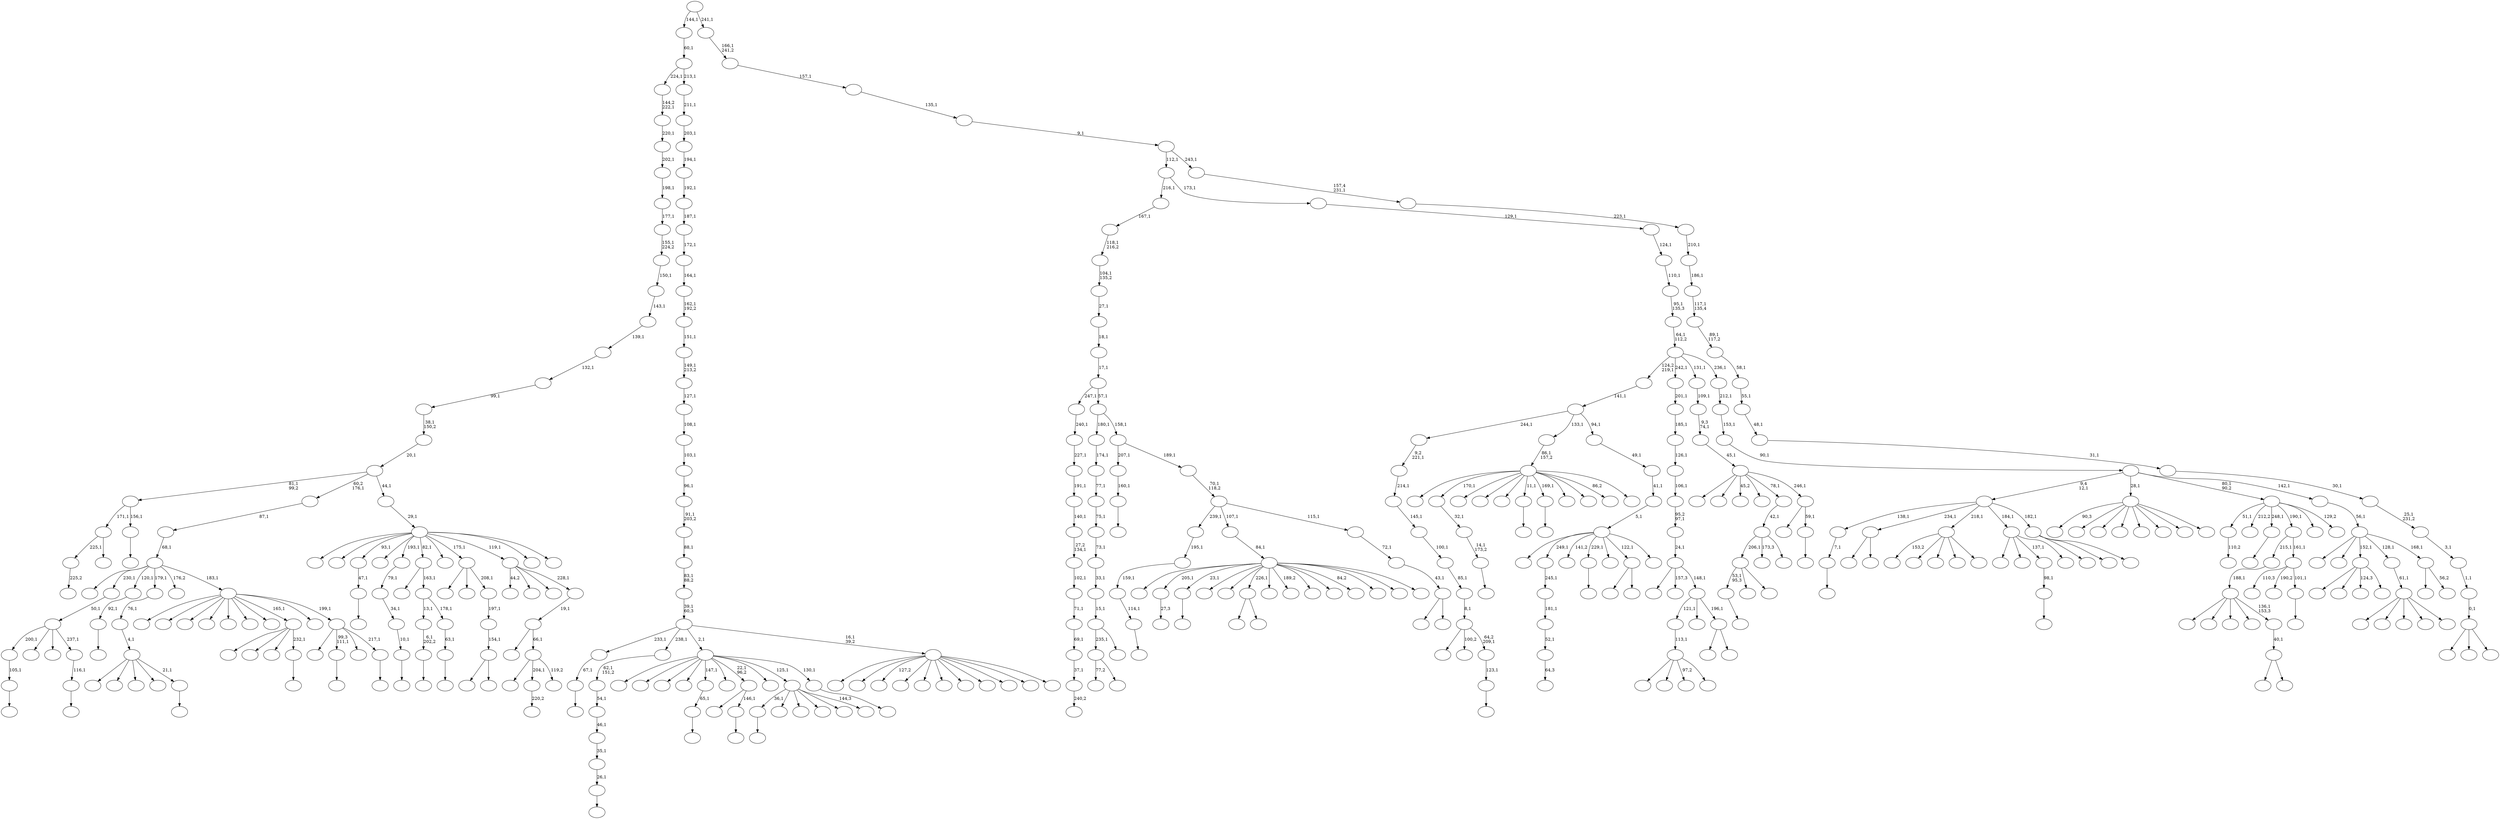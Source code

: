 digraph T {
	450 [label=""]
	449 [label=""]
	448 [label=""]
	447 [label=""]
	446 [label=""]
	445 [label=""]
	444 [label=""]
	443 [label=""]
	442 [label=""]
	441 [label=""]
	440 [label=""]
	439 [label=""]
	438 [label=""]
	437 [label=""]
	436 [label=""]
	435 [label=""]
	434 [label=""]
	433 [label=""]
	432 [label=""]
	431 [label=""]
	430 [label=""]
	429 [label=""]
	428 [label=""]
	427 [label=""]
	426 [label=""]
	425 [label=""]
	424 [label=""]
	423 [label=""]
	422 [label=""]
	421 [label=""]
	420 [label=""]
	419 [label=""]
	418 [label=""]
	417 [label=""]
	416 [label=""]
	415 [label=""]
	414 [label=""]
	413 [label=""]
	412 [label=""]
	411 [label=""]
	410 [label=""]
	409 [label=""]
	408 [label=""]
	407 [label=""]
	406 [label=""]
	405 [label=""]
	404 [label=""]
	403 [label=""]
	402 [label=""]
	401 [label=""]
	400 [label=""]
	399 [label=""]
	398 [label=""]
	397 [label=""]
	396 [label=""]
	395 [label=""]
	394 [label=""]
	393 [label=""]
	392 [label=""]
	391 [label=""]
	390 [label=""]
	389 [label=""]
	388 [label=""]
	387 [label=""]
	386 [label=""]
	385 [label=""]
	384 [label=""]
	383 [label=""]
	382 [label=""]
	381 [label=""]
	380 [label=""]
	379 [label=""]
	378 [label=""]
	377 [label=""]
	376 [label=""]
	375 [label=""]
	374 [label=""]
	373 [label=""]
	372 [label=""]
	371 [label=""]
	370 [label=""]
	369 [label=""]
	368 [label=""]
	367 [label=""]
	366 [label=""]
	365 [label=""]
	364 [label=""]
	363 [label=""]
	362 [label=""]
	361 [label=""]
	360 [label=""]
	359 [label=""]
	358 [label=""]
	357 [label=""]
	356 [label=""]
	355 [label=""]
	354 [label=""]
	353 [label=""]
	352 [label=""]
	351 [label=""]
	350 [label=""]
	349 [label=""]
	348 [label=""]
	347 [label=""]
	346 [label=""]
	345 [label=""]
	344 [label=""]
	343 [label=""]
	342 [label=""]
	341 [label=""]
	340 [label=""]
	339 [label=""]
	338 [label=""]
	337 [label=""]
	336 [label=""]
	335 [label=""]
	334 [label=""]
	333 [label=""]
	332 [label=""]
	331 [label=""]
	330 [label=""]
	329 [label=""]
	328 [label=""]
	327 [label=""]
	326 [label=""]
	325 [label=""]
	324 [label=""]
	323 [label=""]
	322 [label=""]
	321 [label=""]
	320 [label=""]
	319 [label=""]
	318 [label=""]
	317 [label=""]
	316 [label=""]
	315 [label=""]
	314 [label=""]
	313 [label=""]
	312 [label=""]
	311 [label=""]
	310 [label=""]
	309 [label=""]
	308 [label=""]
	307 [label=""]
	306 [label=""]
	305 [label=""]
	304 [label=""]
	303 [label=""]
	302 [label=""]
	301 [label=""]
	300 [label=""]
	299 [label=""]
	298 [label=""]
	297 [label=""]
	296 [label=""]
	295 [label=""]
	294 [label=""]
	293 [label=""]
	292 [label=""]
	291 [label=""]
	290 [label=""]
	289 [label=""]
	288 [label=""]
	287 [label=""]
	286 [label=""]
	285 [label=""]
	284 [label=""]
	283 [label=""]
	282 [label=""]
	281 [label=""]
	280 [label=""]
	279 [label=""]
	278 [label=""]
	277 [label=""]
	276 [label=""]
	275 [label=""]
	274 [label=""]
	273 [label=""]
	272 [label=""]
	271 [label=""]
	270 [label=""]
	269 [label=""]
	268 [label=""]
	267 [label=""]
	266 [label=""]
	265 [label=""]
	264 [label=""]
	263 [label=""]
	262 [label=""]
	261 [label=""]
	260 [label=""]
	259 [label=""]
	258 [label=""]
	257 [label=""]
	256 [label=""]
	255 [label=""]
	254 [label=""]
	253 [label=""]
	252 [label=""]
	251 [label=""]
	250 [label=""]
	249 [label=""]
	248 [label=""]
	247 [label=""]
	246 [label=""]
	245 [label=""]
	244 [label=""]
	243 [label=""]
	242 [label=""]
	241 [label=""]
	240 [label=""]
	239 [label=""]
	238 [label=""]
	237 [label=""]
	236 [label=""]
	235 [label=""]
	234 [label=""]
	233 [label=""]
	232 [label=""]
	231 [label=""]
	230 [label=""]
	229 [label=""]
	228 [label=""]
	227 [label=""]
	226 [label=""]
	225 [label=""]
	224 [label=""]
	223 [label=""]
	222 [label=""]
	221 [label=""]
	220 [label=""]
	219 [label=""]
	218 [label=""]
	217 [label=""]
	216 [label=""]
	215 [label=""]
	214 [label=""]
	213 [label=""]
	212 [label=""]
	211 [label=""]
	210 [label=""]
	209 [label=""]
	208 [label=""]
	207 [label=""]
	206 [label=""]
	205 [label=""]
	204 [label=""]
	203 [label=""]
	202 [label=""]
	201 [label=""]
	200 [label=""]
	199 [label=""]
	198 [label=""]
	197 [label=""]
	196 [label=""]
	195 [label=""]
	194 [label=""]
	193 [label=""]
	192 [label=""]
	191 [label=""]
	190 [label=""]
	189 [label=""]
	188 [label=""]
	187 [label=""]
	186 [label=""]
	185 [label=""]
	184 [label=""]
	183 [label=""]
	182 [label=""]
	181 [label=""]
	180 [label=""]
	179 [label=""]
	178 [label=""]
	177 [label=""]
	176 [label=""]
	175 [label=""]
	174 [label=""]
	173 [label=""]
	172 [label=""]
	171 [label=""]
	170 [label=""]
	169 [label=""]
	168 [label=""]
	167 [label=""]
	166 [label=""]
	165 [label=""]
	164 [label=""]
	163 [label=""]
	162 [label=""]
	161 [label=""]
	160 [label=""]
	159 [label=""]
	158 [label=""]
	157 [label=""]
	156 [label=""]
	155 [label=""]
	154 [label=""]
	153 [label=""]
	152 [label=""]
	151 [label=""]
	150 [label=""]
	149 [label=""]
	148 [label=""]
	147 [label=""]
	146 [label=""]
	145 [label=""]
	144 [label=""]
	143 [label=""]
	142 [label=""]
	141 [label=""]
	140 [label=""]
	139 [label=""]
	138 [label=""]
	137 [label=""]
	136 [label=""]
	135 [label=""]
	134 [label=""]
	133 [label=""]
	132 [label=""]
	131 [label=""]
	130 [label=""]
	129 [label=""]
	128 [label=""]
	127 [label=""]
	126 [label=""]
	125 [label=""]
	124 [label=""]
	123 [label=""]
	122 [label=""]
	121 [label=""]
	120 [label=""]
	119 [label=""]
	118 [label=""]
	117 [label=""]
	116 [label=""]
	115 [label=""]
	114 [label=""]
	113 [label=""]
	112 [label=""]
	111 [label=""]
	110 [label=""]
	109 [label=""]
	108 [label=""]
	107 [label=""]
	106 [label=""]
	105 [label=""]
	104 [label=""]
	103 [label=""]
	102 [label=""]
	101 [label=""]
	100 [label=""]
	99 [label=""]
	98 [label=""]
	97 [label=""]
	96 [label=""]
	95 [label=""]
	94 [label=""]
	93 [label=""]
	92 [label=""]
	91 [label=""]
	90 [label=""]
	89 [label=""]
	88 [label=""]
	87 [label=""]
	86 [label=""]
	85 [label=""]
	84 [label=""]
	83 [label=""]
	82 [label=""]
	81 [label=""]
	80 [label=""]
	79 [label=""]
	78 [label=""]
	77 [label=""]
	76 [label=""]
	75 [label=""]
	74 [label=""]
	73 [label=""]
	72 [label=""]
	71 [label=""]
	70 [label=""]
	69 [label=""]
	68 [label=""]
	67 [label=""]
	66 [label=""]
	65 [label=""]
	64 [label=""]
	63 [label=""]
	62 [label=""]
	61 [label=""]
	60 [label=""]
	59 [label=""]
	58 [label=""]
	57 [label=""]
	56 [label=""]
	55 [label=""]
	54 [label=""]
	53 [label=""]
	52 [label=""]
	51 [label=""]
	50 [label=""]
	49 [label=""]
	48 [label=""]
	47 [label=""]
	46 [label=""]
	45 [label=""]
	44 [label=""]
	43 [label=""]
	42 [label=""]
	41 [label=""]
	40 [label=""]
	39 [label=""]
	38 [label=""]
	37 [label=""]
	36 [label=""]
	35 [label=""]
	34 [label=""]
	33 [label=""]
	32 [label=""]
	31 [label=""]
	30 [label=""]
	29 [label=""]
	28 [label=""]
	27 [label=""]
	26 [label=""]
	25 [label=""]
	24 [label=""]
	23 [label=""]
	22 [label=""]
	21 [label=""]
	20 [label=""]
	19 [label=""]
	18 [label=""]
	17 [label=""]
	16 [label=""]
	15 [label=""]
	14 [label=""]
	13 [label=""]
	12 [label=""]
	11 [label=""]
	10 [label=""]
	9 [label=""]
	8 [label=""]
	7 [label=""]
	6 [label=""]
	5 [label=""]
	4 [label=""]
	3 [label=""]
	2 [label=""]
	1 [label=""]
	0 [label=""]
	444 -> 445 [label="225,2"]
	436 -> 437 [label="64,3"]
	435 -> 436 [label="52,1"]
	434 -> 435 [label="181,1"]
	433 -> 434 [label="245,1"]
	431 -> 432 [label=""]
	430 -> 431 [label="105,1"]
	425 -> 426 [label="110,2"]
	419 -> 420 [label=""]
	415 -> 416 [label=""]
	414 -> 415 [label="160,1"]
	412 -> 413 [label="27,3"]
	409 -> 410 [label=""]
	404 -> 405 [label=""]
	400 -> 401 [label=""]
	390 -> 391 [label=""]
	389 -> 390 [label="14,1\n173,2"]
	388 -> 389 [label="32,1"]
	375 -> 376 [label=""]
	374 -> 375 [label="6,1\n202,2"]
	367 -> 368 [label=""]
	366 -> 367 [label="47,1"]
	362 -> 363 [label=""]
	361 -> 362 [label="7,1"]
	357 -> 358 [label="240,2"]
	356 -> 357 [label="37,1"]
	355 -> 356 [label="69,1"]
	354 -> 355 [label="71,1"]
	353 -> 354 [label="102,1"]
	352 -> 353 [label="27,2\n134,1"]
	351 -> 352 [label="140,1"]
	350 -> 351 [label="191,1"]
	349 -> 350 [label="227,1"]
	348 -> 349 [label="240,1"]
	344 -> 345 [label=""]
	337 -> 338 [label=""]
	336 -> 337 [label="114,1"]
	335 -> 336 [label="159,1"]
	334 -> 335 [label="195,1"]
	331 -> 419 [label="53,1\n95,3"]
	331 -> 384 [label=""]
	331 -> 332 [label=""]
	329 -> 330 [label=""]
	328 -> 329 [label="67,1"]
	325 -> 398 [label=""]
	325 -> 326 [label=""]
	319 -> 448 [label="77,2"]
	319 -> 320 [label=""]
	316 -> 317 [label=""]
	315 -> 316 [label="116,1"]
	314 -> 430 [label="200,1"]
	314 -> 411 [label=""]
	314 -> 365 [label=""]
	314 -> 315 [label="237,1"]
	313 -> 314 [label="50,1"]
	306 -> 307 [label=""]
	305 -> 306 [label="10,1"]
	304 -> 305 [label="34,1"]
	303 -> 304 [label="79,1"]
	300 -> 319 [label="235,1"]
	300 -> 301 [label=""]
	299 -> 300 [label="15,1"]
	298 -> 299 [label="33,1"]
	297 -> 298 [label="73,1"]
	296 -> 297 [label="75,1"]
	295 -> 296 [label="77,1"]
	294 -> 295 [label="174,1"]
	286 -> 287 [label=""]
	285 -> 286 [label="65,1"]
	281 -> 311 [label=""]
	281 -> 282 [label=""]
	273 -> 274 [label=""]
	272 -> 273 [label="63,1"]
	271 -> 374 [label="13,1"]
	271 -> 272 [label="178,1"]
	270 -> 418 [label=""]
	270 -> 271 [label="163,1"]
	267 -> 268 [label=""]
	260 -> 261 [label=""]
	258 -> 259 [label=""]
	255 -> 256 [label=""]
	254 -> 255 [label="123,1"]
	253 -> 310 [label=""]
	253 -> 308 [label="100,2"]
	253 -> 254 [label="64,2\n209,1"]
	252 -> 253 [label="8,1"]
	251 -> 252 [label="85,1"]
	250 -> 251 [label="100,1"]
	249 -> 250 [label="145,1"]
	248 -> 249 [label="214,1"]
	247 -> 248 [label="9,2\n221,1"]
	245 -> 246 [label=""]
	244 -> 293 [label=""]
	244 -> 245 [label="146,1"]
	241 -> 380 [label=""]
	241 -> 321 [label=""]
	241 -> 275 [label="97,2"]
	241 -> 242 [label=""]
	240 -> 241 [label="113,1"]
	235 -> 372 [label=""]
	235 -> 236 [label=""]
	234 -> 235 [label="40,1"]
	233 -> 443 [label=""]
	233 -> 402 [label=""]
	233 -> 394 [label=""]
	233 -> 359 [label=""]
	233 -> 234 [label="136,1\n153,3"]
	232 -> 233 [label="188,1"]
	230 -> 231 [label=""]
	229 -> 230 [label="26,1"]
	228 -> 229 [label="35,1"]
	227 -> 228 [label="46,1"]
	226 -> 227 [label="54,1"]
	225 -> 226 [label="62,1\n151,2"]
	218 -> 444 [label="225,1"]
	218 -> 219 [label=""]
	215 -> 216 [label=""]
	214 -> 407 [label=""]
	214 -> 343 [label=""]
	214 -> 318 [label=""]
	214 -> 215 [label="232,1"]
	211 -> 442 [label=""]
	211 -> 440 [label=""]
	211 -> 276 [label="124,3"]
	211 -> 212 [label=""]
	209 -> 210 [label=""]
	208 -> 209 [label="92,1"]
	204 -> 429 [label=""]
	204 -> 424 [label=""]
	204 -> 378 [label=""]
	204 -> 278 [label=""]
	204 -> 205 [label=""]
	203 -> 204 [label="61,1"]
	200 -> 201 [label=""]
	199 -> 218 [label="171,1"]
	199 -> 200 [label="156,1"]
	195 -> 196 [label=""]
	194 -> 377 [label="110,3"]
	194 -> 339 [label="190,2"]
	194 -> 195 [label="101,1"]
	193 -> 232 [label="215,1"]
	193 -> 194 [label="161,1"]
	191 -> 192 [label=""]
	190 -> 395 [label=""]
	190 -> 373 [label=""]
	190 -> 323 [label=""]
	190 -> 243 [label=""]
	190 -> 191 [label="21,1"]
	189 -> 190 [label="4,1"]
	188 -> 189 [label="76,1"]
	186 -> 187 [label=""]
	185 -> 186 [label="98,1"]
	172 -> 382 [label=""]
	172 -> 173 [label=""]
	168 -> 385 [label="153,2"]
	168 -> 291 [label=""]
	168 -> 224 [label=""]
	168 -> 183 [label=""]
	168 -> 169 [label=""]
	166 -> 449 [label=""]
	166 -> 388 [label="170,1"]
	166 -> 371 [label=""]
	166 -> 322 [label=""]
	166 -> 309 [label=""]
	166 -> 260 [label="11,1"]
	166 -> 258 [label="169,1"]
	166 -> 257 [label=""]
	166 -> 202 [label=""]
	166 -> 198 [label="86,2"]
	166 -> 167 [label=""]
	165 -> 166 [label="86,1\n157,2"]
	163 -> 164 [label="220,2"]
	161 -> 162 [label=""]
	160 -> 423 [label=""]
	160 -> 409 [label="99,3\n111,1"]
	160 -> 364 [label=""]
	160 -> 161 [label="217,1"]
	159 -> 428 [label=""]
	159 -> 393 [label=""]
	159 -> 340 [label=""]
	159 -> 312 [label=""]
	159 -> 288 [label=""]
	159 -> 284 [label=""]
	159 -> 283 [label=""]
	159 -> 214 [label="165,1"]
	159 -> 170 [label=""]
	159 -> 160 [label="199,1"]
	158 -> 447 [label=""]
	158 -> 313 [label="230,1"]
	158 -> 208 [label="120,1"]
	158 -> 188 [label="179,1"]
	158 -> 180 [label="176,2"]
	158 -> 159 [label="183,1"]
	157 -> 158 [label="68,1"]
	156 -> 157 [label="87,1"]
	154 -> 333 [label=""]
	154 -> 222 [label=""]
	154 -> 185 [label="137,1"]
	154 -> 155 [label=""]
	150 -> 441 [label=""]
	150 -> 433 [label="249,1"]
	150 -> 427 [label="141,2"]
	150 -> 344 [label="229,1"]
	150 -> 264 [label=""]
	150 -> 172 [label="122,1"]
	150 -> 151 [label=""]
	149 -> 150 [label="5,1"]
	148 -> 149 [label="41,1"]
	147 -> 148 [label="49,1"]
	146 -> 247 [label="244,1"]
	146 -> 165 [label="133,1"]
	146 -> 147 [label="94,1"]
	145 -> 146 [label="141,1"]
	142 -> 404 [label="36,1"]
	142 -> 381 [label=""]
	142 -> 279 [label=""]
	142 -> 223 [label=""]
	142 -> 184 [label=""]
	142 -> 143 [label="144,3"]
	139 -> 369 [label=""]
	139 -> 178 [label=""]
	139 -> 140 [label=""]
	138 -> 361 [label="138,1"]
	138 -> 281 [label="234,1"]
	138 -> 168 [label="218,1"]
	138 -> 154 [label="184,1"]
	138 -> 139 [label="182,1"]
	136 -> 331 [label="206,1"]
	136 -> 292 [label="173,3"]
	136 -> 137 [label=""]
	135 -> 136 [label="42,1"]
	133 -> 421 [label=""]
	133 -> 412 [label="205,1"]
	133 -> 400 [label="23,1"]
	133 -> 387 [label=""]
	133 -> 360 [label=""]
	133 -> 325 [label="226,1"]
	133 -> 324 [label=""]
	133 -> 302 [label="189,2"]
	133 -> 290 [label=""]
	133 -> 269 [label=""]
	133 -> 221 [label="84,2"]
	133 -> 220 [label=""]
	133 -> 176 [label=""]
	133 -> 134 [label=""]
	132 -> 133 [label="84,1"]
	127 -> 439 [label=""]
	127 -> 128 [label=""]
	126 -> 127 [label="154,1"]
	125 -> 126 [label="197,1"]
	124 -> 379 [label=""]
	124 -> 129 [label=""]
	124 -> 125 [label="208,1"]
	122 -> 392 [label=""]
	122 -> 163 [label="204,1"]
	122 -> 123 [label="119,2"]
	121 -> 141 [label=""]
	121 -> 122 [label="66,1"]
	120 -> 121 [label="19,1"]
	119 -> 446 [label="44,2"]
	119 -> 144 [label=""]
	119 -> 130 [label=""]
	119 -> 120 [label="228,1"]
	117 -> 182 [label=""]
	117 -> 118 [label=""]
	116 -> 240 [label="121,1"]
	116 -> 213 [label=""]
	116 -> 117 [label="196,1"]
	115 -> 327 [label=""]
	115 -> 177 [label="157,3"]
	115 -> 116 [label="148,1"]
	114 -> 115 [label="24,1"]
	113 -> 114 [label="95,2\n97,1"]
	112 -> 113 [label="106,1"]
	111 -> 112 [label="126,1"]
	110 -> 111 [label="185,1"]
	109 -> 110 [label="201,1"]
	107 -> 280 [label="90,3"]
	107 -> 277 [label=""]
	107 -> 238 [label=""]
	107 -> 217 [label=""]
	107 -> 206 [label=""]
	107 -> 197 [label=""]
	107 -> 153 [label=""]
	107 -> 108 [label=""]
	104 -> 450 [label=""]
	104 -> 383 [label=""]
	104 -> 366 [label="93,1"]
	104 -> 346 [label=""]
	104 -> 303 [label="193,1"]
	104 -> 270 [label="82,1"]
	104 -> 179 [label=""]
	104 -> 124 [label="175,1"]
	104 -> 119 [label="119,1"]
	104 -> 106 [label=""]
	104 -> 105 [label=""]
	103 -> 104 [label="29,1"]
	102 -> 199 [label="81,1\n99,2"]
	102 -> 156 [label="60,2\n176,1"]
	102 -> 103 [label="44,1"]
	101 -> 102 [label="20,1"]
	100 -> 101 [label="38,1\n150,2"]
	99 -> 100 [label="99,1"]
	98 -> 99 [label="132,1"]
	97 -> 98 [label="139,1"]
	96 -> 97 [label="143,1"]
	95 -> 96 [label="150,1"]
	94 -> 95 [label="155,1\n224,2"]
	93 -> 94 [label="177,1"]
	92 -> 93 [label="198,1"]
	91 -> 92 [label="202,1"]
	90 -> 91 [label="220,1"]
	89 -> 90 [label="144,2\n222,1"]
	87 -> 88 [label=""]
	86 -> 408 [label=""]
	86 -> 399 [label=""]
	86 -> 397 [label=""]
	86 -> 341 [label=""]
	86 -> 285 [label="147,1"]
	86 -> 266 [label=""]
	86 -> 244 [label="22,1\n96,2"]
	86 -> 175 [label=""]
	86 -> 142 [label="125,1"]
	86 -> 87 [label="130,1"]
	83 -> 84 [label=""]
	82 -> 342 [label=""]
	82 -> 83 [label="59,1"]
	81 -> 438 [label=""]
	81 -> 417 [label=""]
	81 -> 370 [label="45,2"]
	81 -> 289 [label=""]
	81 -> 135 [label="78,1"]
	81 -> 82 [label="246,1"]
	80 -> 81 [label="45,1"]
	79 -> 80 [label="9,3\n74,1"]
	78 -> 79 [label="109,1"]
	76 -> 425 [label="51,1"]
	76 -> 386 [label="212,2"]
	76 -> 267 [label="248,1"]
	76 -> 193 [label="190,1"]
	76 -> 152 [label=""]
	76 -> 77 [label="129,2"]
	74 -> 422 [label=""]
	74 -> 406 [label=""]
	74 -> 403 [label="127,2"]
	74 -> 263 [label=""]
	74 -> 239 [label=""]
	74 -> 237 [label=""]
	74 -> 207 [label=""]
	74 -> 174 [label=""]
	74 -> 131 [label=""]
	74 -> 85 [label=""]
	74 -> 75 [label=""]
	73 -> 328 [label="233,1"]
	73 -> 225 [label="238,1"]
	73 -> 86 [label="2,1"]
	73 -> 74 [label="16,1\n39,2"]
	72 -> 73 [label="39,1\n60,3"]
	71 -> 72 [label="83,1\n88,2"]
	70 -> 71 [label="88,1"]
	69 -> 70 [label="91,1\n203,2"]
	68 -> 69 [label="96,1"]
	67 -> 68 [label="103,1"]
	66 -> 67 [label="108,1"]
	65 -> 66 [label="127,1"]
	64 -> 65 [label="149,1\n213,2"]
	63 -> 64 [label="151,1"]
	62 -> 63 [label="162,1\n192,2"]
	61 -> 62 [label="164,1"]
	60 -> 61 [label="172,1"]
	59 -> 60 [label="187,1"]
	58 -> 59 [label="192,1"]
	57 -> 58 [label="194,1"]
	56 -> 57 [label="203,1"]
	55 -> 56 [label="211,1"]
	54 -> 89 [label="224,1"]
	54 -> 55 [label="213,1"]
	53 -> 54 [label="60,1"]
	51 -> 347 [label=""]
	51 -> 52 [label=""]
	50 -> 51 [label="43,1"]
	49 -> 50 [label="72,1"]
	48 -> 334 [label="239,1"]
	48 -> 132 [label="107,1"]
	48 -> 49 [label="115,1"]
	47 -> 48 [label="70,1\n118,2"]
	46 -> 414 [label="207,1"]
	46 -> 47 [label="189,1"]
	45 -> 294 [label="180,1"]
	45 -> 46 [label="158,1"]
	44 -> 348 [label="247,1"]
	44 -> 45 [label="57,1"]
	43 -> 44 [label="17,1"]
	42 -> 43 [label="18,1"]
	41 -> 42 [label="27,1"]
	40 -> 41 [label="104,1\n135,2"]
	39 -> 40 [label="118,1\n216,2"]
	38 -> 39 [label="167,1"]
	36 -> 181 [label=""]
	36 -> 37 [label="56,2"]
	35 -> 265 [label=""]
	35 -> 262 [label=""]
	35 -> 211 [label="152,1"]
	35 -> 203 [label="128,1"]
	35 -> 36 [label="168,1"]
	34 -> 35 [label="56,1"]
	33 -> 138 [label="9,4\n12,1"]
	33 -> 107 [label="28,1"]
	33 -> 76 [label="80,1\n90,2"]
	33 -> 34 [label="142,1"]
	32 -> 33 [label="90,1"]
	31 -> 32 [label="153,1"]
	30 -> 31 [label="212,1"]
	29 -> 145 [label="124,2\n219,1"]
	29 -> 109 [label="242,1"]
	29 -> 78 [label="131,1"]
	29 -> 30 [label="236,1"]
	28 -> 29 [label="64,1\n112,2"]
	27 -> 28 [label="95,1\n135,3"]
	26 -> 27 [label="110,1"]
	25 -> 26 [label="124,1"]
	24 -> 25 [label="129,1"]
	23 -> 38 [label="216,1"]
	23 -> 24 [label="173,1"]
	21 -> 396 [label=""]
	21 -> 171 [label=""]
	21 -> 22 [label=""]
	20 -> 21 [label="0,1"]
	19 -> 20 [label="1,1"]
	18 -> 19 [label="3,1"]
	17 -> 18 [label="25,1\n231,2"]
	16 -> 17 [label="30,1"]
	15 -> 16 [label="31,1"]
	14 -> 15 [label="48,1"]
	13 -> 14 [label="55,1"]
	12 -> 13 [label="58,1"]
	11 -> 12 [label="89,1\n117,2"]
	10 -> 11 [label="117,1\n135,4"]
	9 -> 10 [label="186,1"]
	8 -> 9 [label="210,1"]
	7 -> 8 [label="223,1"]
	6 -> 7 [label="157,4\n231,1"]
	5 -> 23 [label="112,1"]
	5 -> 6 [label="243,1"]
	4 -> 5 [label="9,1"]
	3 -> 4 [label="135,1"]
	2 -> 3 [label="157,1"]
	1 -> 2 [label="166,1\n241,2"]
	0 -> 53 [label="144,1"]
	0 -> 1 [label="241,1"]
}
